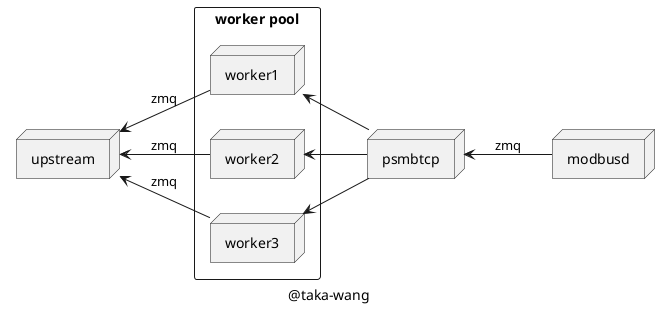 @startuml

node upstream
node psmbtcp
rectangle "worker pool" {
    node worker1
    node worker2
    node worker3
}

node modbusd

left to right direction

upstream <-- worker1 : zmq
upstream <-- worker2 : zmq
upstream <-- worker3 : zmq
worker1 <-- psmbtcp
worker2 <-- psmbtcp
worker3 <-- psmbtcp

psmbtcp <-- modbusd : zmq

caption @taka-wang

@enduml
